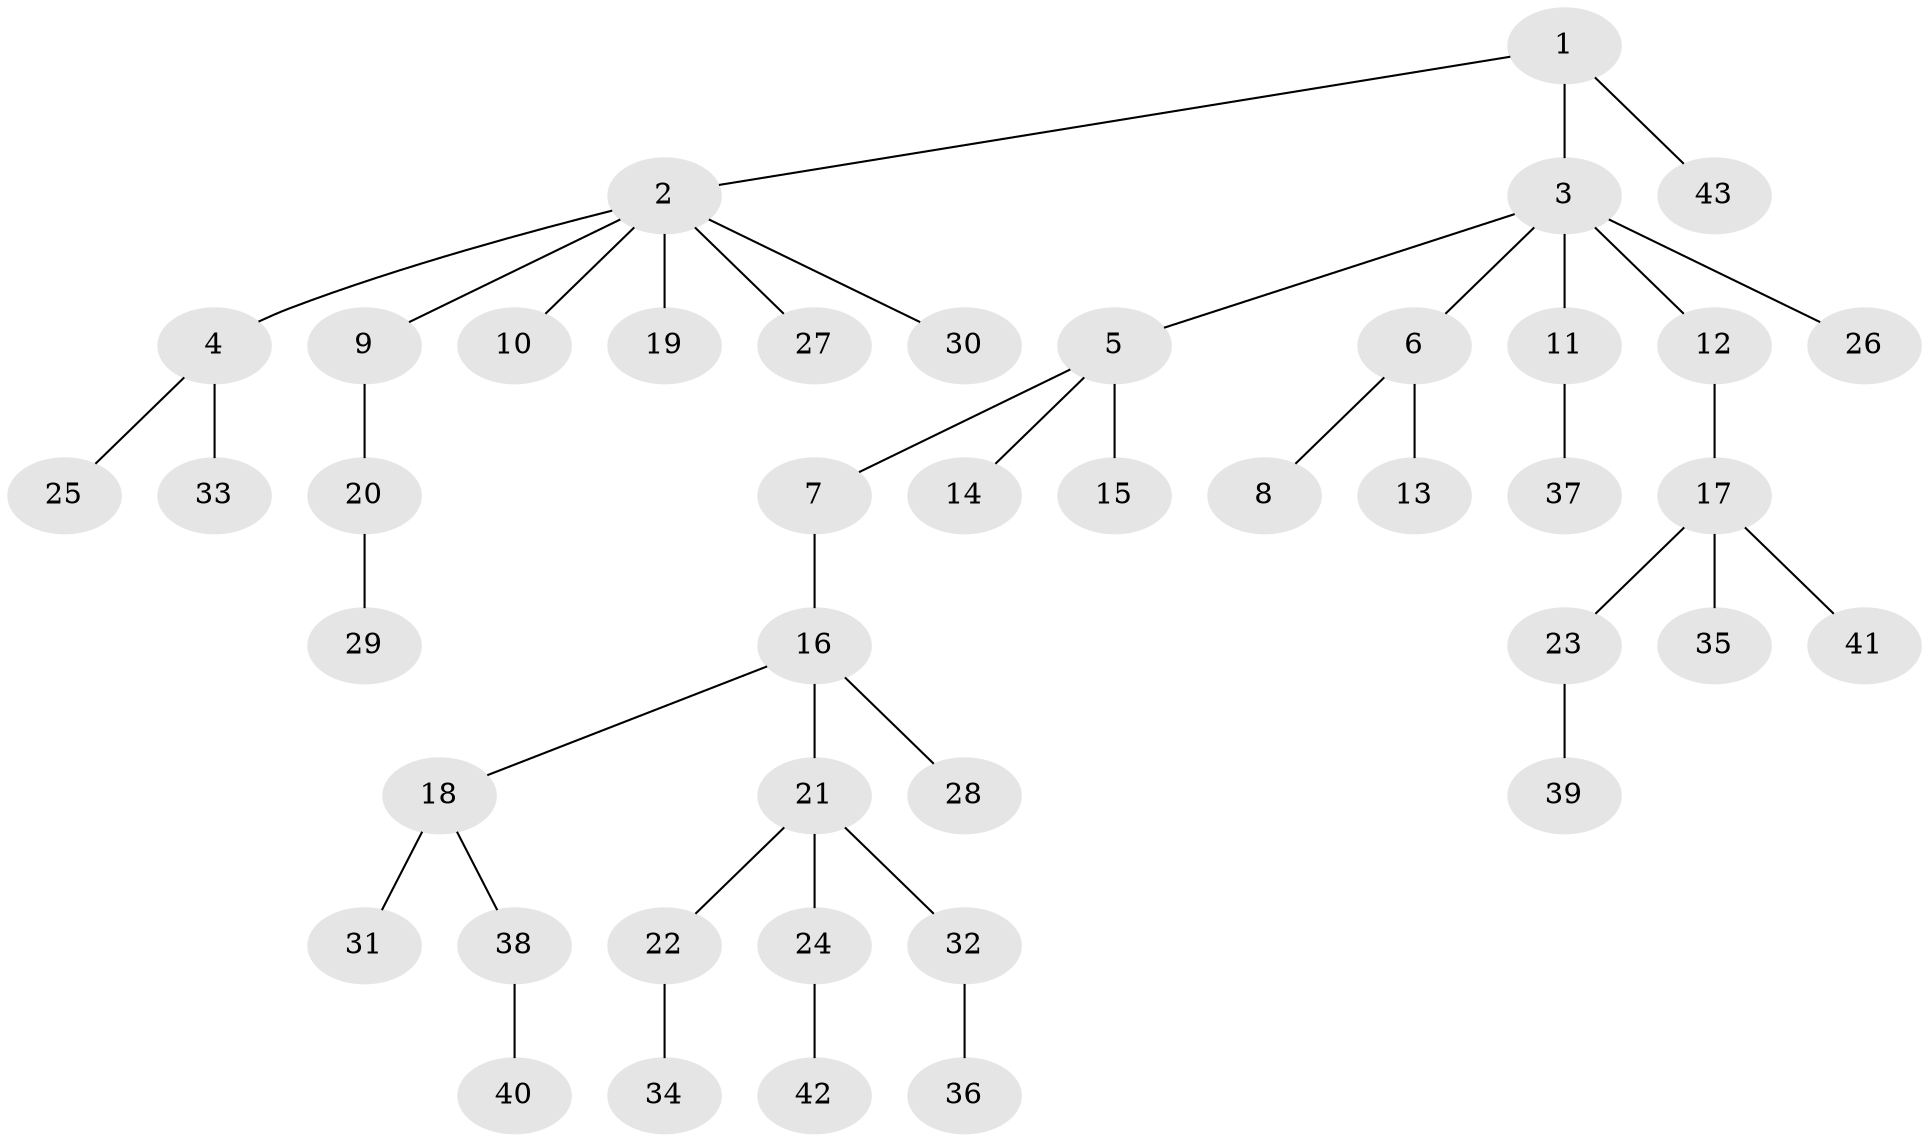 // original degree distribution, {4: 0.0963855421686747, 6: 0.04819277108433735, 5: 0.012048192771084338, 2: 0.27710843373493976, 3: 0.060240963855421686, 1: 0.5060240963855421}
// Generated by graph-tools (version 1.1) at 2025/36/03/09/25 02:36:55]
// undirected, 43 vertices, 42 edges
graph export_dot {
graph [start="1"]
  node [color=gray90,style=filled];
  1;
  2;
  3;
  4;
  5;
  6;
  7;
  8;
  9;
  10;
  11;
  12;
  13;
  14;
  15;
  16;
  17;
  18;
  19;
  20;
  21;
  22;
  23;
  24;
  25;
  26;
  27;
  28;
  29;
  30;
  31;
  32;
  33;
  34;
  35;
  36;
  37;
  38;
  39;
  40;
  41;
  42;
  43;
  1 -- 2 [weight=1.0];
  1 -- 3 [weight=1.0];
  1 -- 43 [weight=1.0];
  2 -- 4 [weight=1.0];
  2 -- 9 [weight=1.0];
  2 -- 10 [weight=1.0];
  2 -- 19 [weight=1.0];
  2 -- 27 [weight=1.0];
  2 -- 30 [weight=1.0];
  3 -- 5 [weight=1.0];
  3 -- 6 [weight=1.0];
  3 -- 11 [weight=1.0];
  3 -- 12 [weight=2.0];
  3 -- 26 [weight=1.0];
  4 -- 25 [weight=1.0];
  4 -- 33 [weight=1.0];
  5 -- 7 [weight=1.0];
  5 -- 14 [weight=1.0];
  5 -- 15 [weight=1.0];
  6 -- 8 [weight=1.0];
  6 -- 13 [weight=3.0];
  7 -- 16 [weight=2.0];
  9 -- 20 [weight=2.0];
  11 -- 37 [weight=1.0];
  12 -- 17 [weight=1.0];
  16 -- 18 [weight=1.0];
  16 -- 21 [weight=1.0];
  16 -- 28 [weight=1.0];
  17 -- 23 [weight=1.0];
  17 -- 35 [weight=1.0];
  17 -- 41 [weight=1.0];
  18 -- 31 [weight=2.0];
  18 -- 38 [weight=1.0];
  20 -- 29 [weight=1.0];
  21 -- 22 [weight=1.0];
  21 -- 24 [weight=2.0];
  21 -- 32 [weight=1.0];
  22 -- 34 [weight=1.0];
  23 -- 39 [weight=1.0];
  24 -- 42 [weight=1.0];
  32 -- 36 [weight=2.0];
  38 -- 40 [weight=2.0];
}
